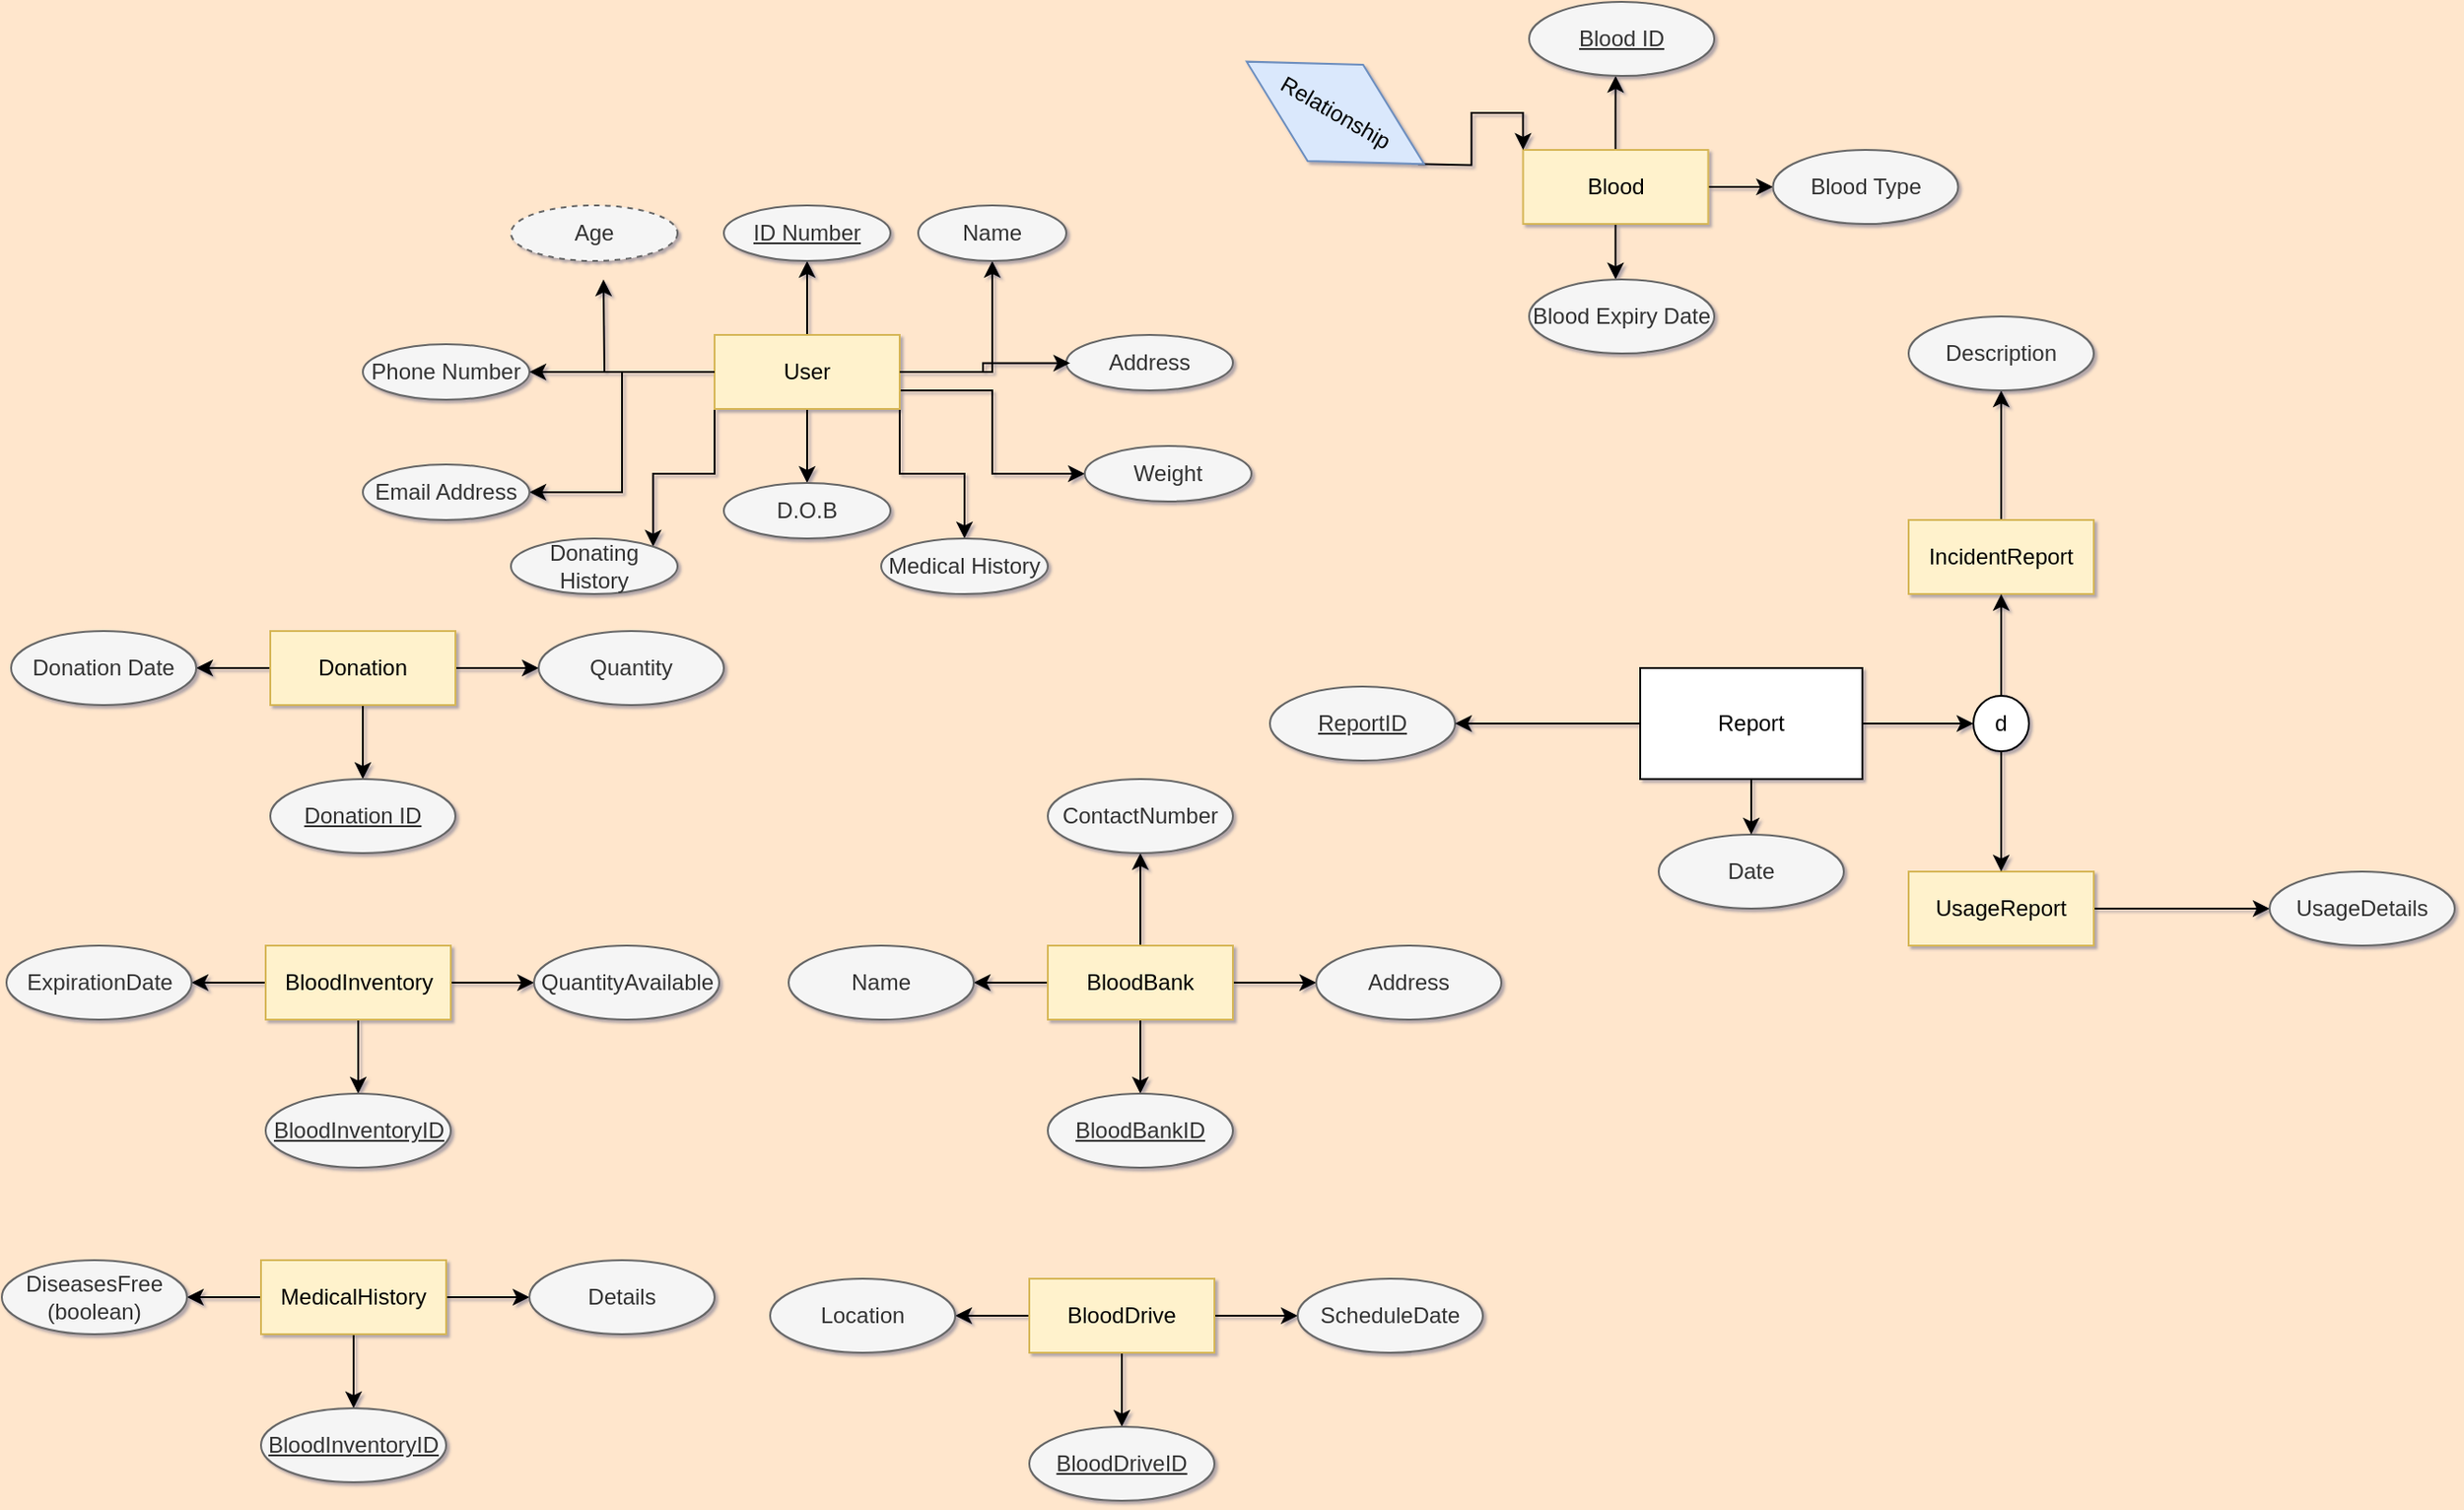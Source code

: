<mxfile version="22.0.8" type="github">
  <diagram id="R2lEEEUBdFMjLlhIrx00" name="Page-1">
    <mxGraphModel dx="1120" dy="446" grid="1" gridSize="10" guides="1" tooltips="1" connect="1" arrows="1" fold="1" page="1" pageScale="1" pageWidth="1654" pageHeight="1169" background="#FFE6CC" math="0" shadow="1" extFonts="Permanent Marker^https://fonts.googleapis.com/css?family=Permanent+Marker">
      <root>
        <mxCell id="0" />
        <mxCell id="1" parent="0" />
        <mxCell id="_rmbIt593e3uRn-yPing-3" value="" style="edgeStyle=orthogonalEdgeStyle;rounded=0;orthogonalLoop=1;jettySize=auto;html=1;" parent="1" source="_rmbIt593e3uRn-yPing-1" target="_rmbIt593e3uRn-yPing-2" edge="1">
          <mxGeometry relative="1" as="geometry" />
        </mxCell>
        <mxCell id="_rmbIt593e3uRn-yPing-5" value="" style="edgeStyle=orthogonalEdgeStyle;rounded=0;orthogonalLoop=1;jettySize=auto;html=1;" parent="1" source="_rmbIt593e3uRn-yPing-1" target="_rmbIt593e3uRn-yPing-4" edge="1">
          <mxGeometry relative="1" as="geometry" />
        </mxCell>
        <mxCell id="_rmbIt593e3uRn-yPing-9" style="edgeStyle=orthogonalEdgeStyle;rounded=0;orthogonalLoop=1;jettySize=auto;html=1;" parent="1" source="_rmbIt593e3uRn-yPing-1" edge="1">
          <mxGeometry relative="1" as="geometry">
            <mxPoint x="360" y="180" as="targetPoint" />
          </mxGeometry>
        </mxCell>
        <mxCell id="_rmbIt593e3uRn-yPing-12" value="" style="edgeStyle=orthogonalEdgeStyle;rounded=0;orthogonalLoop=1;jettySize=auto;html=1;" parent="1" source="_rmbIt593e3uRn-yPing-1" target="_rmbIt593e3uRn-yPing-11" edge="1">
          <mxGeometry relative="1" as="geometry" />
        </mxCell>
        <mxCell id="_rmbIt593e3uRn-yPing-21" style="edgeStyle=orthogonalEdgeStyle;rounded=0;orthogonalLoop=1;jettySize=auto;html=1;entryX=1;entryY=0.5;entryDx=0;entryDy=0;" parent="1" source="_rmbIt593e3uRn-yPing-1" target="_rmbIt593e3uRn-yPing-19" edge="1">
          <mxGeometry relative="1" as="geometry" />
        </mxCell>
        <mxCell id="_rmbIt593e3uRn-yPing-26" style="edgeStyle=orthogonalEdgeStyle;rounded=0;orthogonalLoop=1;jettySize=auto;html=1;exitX=1;exitY=0.75;exitDx=0;exitDy=0;entryX=0;entryY=0.5;entryDx=0;entryDy=0;" parent="1" source="_rmbIt593e3uRn-yPing-1" target="_rmbIt593e3uRn-yPing-24" edge="1">
          <mxGeometry relative="1" as="geometry" />
        </mxCell>
        <mxCell id="_rmbIt593e3uRn-yPing-29" style="edgeStyle=orthogonalEdgeStyle;rounded=0;orthogonalLoop=1;jettySize=auto;html=1;exitX=1;exitY=1;exitDx=0;exitDy=0;entryX=0.5;entryY=0;entryDx=0;entryDy=0;" parent="1" source="_rmbIt593e3uRn-yPing-1" target="_rmbIt593e3uRn-yPing-28" edge="1">
          <mxGeometry relative="1" as="geometry" />
        </mxCell>
        <mxCell id="_rmbIt593e3uRn-yPing-31" style="edgeStyle=orthogonalEdgeStyle;rounded=0;orthogonalLoop=1;jettySize=auto;html=1;exitX=0;exitY=1;exitDx=0;exitDy=0;entryX=1;entryY=0;entryDx=0;entryDy=0;" parent="1" source="_rmbIt593e3uRn-yPing-1" target="_rmbIt593e3uRn-yPing-30" edge="1">
          <mxGeometry relative="1" as="geometry" />
        </mxCell>
        <mxCell id="_rmbIt593e3uRn-yPing-1" value="User" style="whiteSpace=wrap;html=1;align=center;fillColor=#fff2cc;strokeColor=#d6b656;" parent="1" vertex="1">
          <mxGeometry x="420" y="210" width="100" height="40" as="geometry" />
        </mxCell>
        <mxCell id="_rmbIt593e3uRn-yPing-2" value="ID Number" style="ellipse;whiteSpace=wrap;html=1;align=center;fontStyle=4;fillColor=#f5f5f5;strokeColor=#666666;fontColor=#333333;" parent="1" vertex="1">
          <mxGeometry x="425" y="140" width="90" height="30" as="geometry" />
        </mxCell>
        <mxCell id="_rmbIt593e3uRn-yPing-4" value="Name" style="ellipse;whiteSpace=wrap;html=1;align=center;fillColor=#f5f5f5;strokeColor=#666666;fontColor=#333333;" parent="1" vertex="1">
          <mxGeometry x="530" y="140" width="80" height="30" as="geometry" />
        </mxCell>
        <mxCell id="_rmbIt593e3uRn-yPing-10" value="Age" style="ellipse;whiteSpace=wrap;html=1;align=center;dashed=1;fillColor=#f5f5f5;strokeColor=#666666;fontColor=#333333;" parent="1" vertex="1">
          <mxGeometry x="310" y="140" width="90" height="30" as="geometry" />
        </mxCell>
        <mxCell id="_rmbIt593e3uRn-yPing-11" value="D.O.B" style="ellipse;whiteSpace=wrap;html=1;align=center;fillColor=#f5f5f5;strokeColor=#666666;fontColor=#333333;" parent="1" vertex="1">
          <mxGeometry x="425" y="290" width="90" height="30" as="geometry" />
        </mxCell>
        <mxCell id="_rmbIt593e3uRn-yPing-13" value="Address" style="ellipse;whiteSpace=wrap;html=1;align=center;fillColor=#f5f5f5;strokeColor=#666666;fontColor=#333333;" parent="1" vertex="1">
          <mxGeometry x="610" y="210" width="90" height="30" as="geometry" />
        </mxCell>
        <mxCell id="_rmbIt593e3uRn-yPing-16" style="edgeStyle=orthogonalEdgeStyle;rounded=0;orthogonalLoop=1;jettySize=auto;html=1;entryX=0.023;entryY=0.508;entryDx=0;entryDy=0;entryPerimeter=0;" parent="1" source="_rmbIt593e3uRn-yPing-1" target="_rmbIt593e3uRn-yPing-13" edge="1">
          <mxGeometry relative="1" as="geometry" />
        </mxCell>
        <mxCell id="_rmbIt593e3uRn-yPing-17" value="Phone Number" style="ellipse;whiteSpace=wrap;html=1;align=center;fillColor=#f5f5f5;strokeColor=#666666;fontColor=#333333;" parent="1" vertex="1">
          <mxGeometry x="230" y="215" width="90" height="30" as="geometry" />
        </mxCell>
        <mxCell id="_rmbIt593e3uRn-yPing-19" value="Email Address" style="ellipse;whiteSpace=wrap;html=1;align=center;fillColor=#f5f5f5;strokeColor=#666666;fontColor=#333333;" parent="1" vertex="1">
          <mxGeometry x="230" y="280" width="90" height="30" as="geometry" />
        </mxCell>
        <mxCell id="_rmbIt593e3uRn-yPing-20" style="edgeStyle=orthogonalEdgeStyle;rounded=0;orthogonalLoop=1;jettySize=auto;html=1;exitX=0;exitY=0.5;exitDx=0;exitDy=0;entryX=1;entryY=0.5;entryDx=0;entryDy=0;" parent="1" source="_rmbIt593e3uRn-yPing-1" target="_rmbIt593e3uRn-yPing-17" edge="1">
          <mxGeometry relative="1" as="geometry" />
        </mxCell>
        <mxCell id="_rmbIt593e3uRn-yPing-24" value="Weight" style="ellipse;whiteSpace=wrap;html=1;align=center;fillColor=#f5f5f5;strokeColor=#666666;fontColor=#333333;" parent="1" vertex="1">
          <mxGeometry x="620" y="270" width="90" height="30" as="geometry" />
        </mxCell>
        <mxCell id="_rmbIt593e3uRn-yPing-28" value="Medical History" style="ellipse;whiteSpace=wrap;html=1;align=center;fillColor=#f5f5f5;strokeColor=#666666;fontColor=#333333;" parent="1" vertex="1">
          <mxGeometry x="510" y="320" width="90" height="30" as="geometry" />
        </mxCell>
        <mxCell id="_rmbIt593e3uRn-yPing-30" value="Donating History" style="ellipse;whiteSpace=wrap;html=1;align=center;fillColor=#f5f5f5;strokeColor=#666666;fontColor=#333333;" parent="1" vertex="1">
          <mxGeometry x="310" y="320" width="90" height="30" as="geometry" />
        </mxCell>
        <mxCell id="oXhnnYOH7YhfNsRerAeJ-3" value="" style="edgeStyle=orthogonalEdgeStyle;rounded=0;orthogonalLoop=1;jettySize=auto;html=1;" parent="1" source="oXhnnYOH7YhfNsRerAeJ-1" edge="1">
          <mxGeometry relative="1" as="geometry">
            <mxPoint x="906.74" y="70" as="targetPoint" />
          </mxGeometry>
        </mxCell>
        <mxCell id="oXhnnYOH7YhfNsRerAeJ-6" value="" style="edgeStyle=orthogonalEdgeStyle;rounded=0;orthogonalLoop=1;jettySize=auto;html=1;" parent="1" source="oXhnnYOH7YhfNsRerAeJ-1" target="oXhnnYOH7YhfNsRerAeJ-5" edge="1">
          <mxGeometry relative="1" as="geometry" />
        </mxCell>
        <mxCell id="oXhnnYOH7YhfNsRerAeJ-9" value="" style="edgeStyle=orthogonalEdgeStyle;rounded=0;orthogonalLoop=1;jettySize=auto;html=1;" parent="1" source="oXhnnYOH7YhfNsRerAeJ-1" edge="1">
          <mxGeometry relative="1" as="geometry">
            <mxPoint x="906.74" y="180" as="targetPoint" />
          </mxGeometry>
        </mxCell>
        <mxCell id="oXhnnYOH7YhfNsRerAeJ-1" value="Blood" style="whiteSpace=wrap;html=1;align=center;fillColor=#fff2cc;strokeColor=#d6b656;" parent="1" vertex="1">
          <mxGeometry x="856.74" y="110" width="100" height="40" as="geometry" />
        </mxCell>
        <mxCell id="oXhnnYOH7YhfNsRerAeJ-2" value="Blood ID" style="ellipse;whiteSpace=wrap;html=1;align=center;fontStyle=4;fillColor=#f5f5f5;strokeColor=#666666;fontColor=#333333;" parent="1" vertex="1">
          <mxGeometry x="860" y="30" width="100" height="40" as="geometry" />
        </mxCell>
        <mxCell id="oXhnnYOH7YhfNsRerAeJ-5" value="Blood Type" style="ellipse;whiteSpace=wrap;html=1;align=center;fillColor=#f5f5f5;strokeColor=#666666;fontColor=#333333;" parent="1" vertex="1">
          <mxGeometry x="991.74" y="110" width="100" height="40" as="geometry" />
        </mxCell>
        <mxCell id="oXhnnYOH7YhfNsRerAeJ-8" value="Blood Expiry Date" style="ellipse;whiteSpace=wrap;html=1;align=center;fillColor=#f5f5f5;strokeColor=#666666;fontColor=#333333;" parent="1" vertex="1">
          <mxGeometry x="860" y="180" width="100" height="40" as="geometry" />
        </mxCell>
        <mxCell id="oXhnnYOH7YhfNsRerAeJ-15" style="edgeStyle=orthogonalEdgeStyle;rounded=0;orthogonalLoop=1;jettySize=auto;html=1;exitX=1;exitY=0.5;exitDx=0;exitDy=0;entryX=0;entryY=0;entryDx=0;entryDy=0;" parent="1" target="oXhnnYOH7YhfNsRerAeJ-1" edge="1">
          <mxGeometry relative="1" as="geometry">
            <mxPoint x="799.997" y="117.668" as="sourcePoint" />
          </mxGeometry>
        </mxCell>
        <mxCell id="oXhnnYOH7YhfNsRerAeJ-13" value="Relationship" style="shape=rhombus;perimeter=rhombusPerimeter;whiteSpace=wrap;html=1;align=center;rotation=30;fillColor=#dae8fc;strokeColor=#6c8ebf;" parent="1" vertex="1">
          <mxGeometry x="700" y="60" width="110.67" height="60" as="geometry" />
        </mxCell>
        <mxCell id="LjBN4Qn5D7-HvQ0hQZ_H-4" style="edgeStyle=orthogonalEdgeStyle;rounded=0;orthogonalLoop=1;jettySize=auto;html=1;" parent="1" source="LjBN4Qn5D7-HvQ0hQZ_H-2" target="LjBN4Qn5D7-HvQ0hQZ_H-3" edge="1">
          <mxGeometry relative="1" as="geometry" />
        </mxCell>
        <mxCell id="LjBN4Qn5D7-HvQ0hQZ_H-8" style="edgeStyle=orthogonalEdgeStyle;rounded=0;orthogonalLoop=1;jettySize=auto;html=1;entryX=0;entryY=0.5;entryDx=0;entryDy=0;" parent="1" source="LjBN4Qn5D7-HvQ0hQZ_H-2" target="LjBN4Qn5D7-HvQ0hQZ_H-6" edge="1">
          <mxGeometry relative="1" as="geometry" />
        </mxCell>
        <mxCell id="LjBN4Qn5D7-HvQ0hQZ_H-9" style="edgeStyle=orthogonalEdgeStyle;rounded=0;orthogonalLoop=1;jettySize=auto;html=1;" parent="1" source="LjBN4Qn5D7-HvQ0hQZ_H-2" target="LjBN4Qn5D7-HvQ0hQZ_H-5" edge="1">
          <mxGeometry relative="1" as="geometry" />
        </mxCell>
        <mxCell id="LjBN4Qn5D7-HvQ0hQZ_H-2" value="Donation" style="whiteSpace=wrap;html=1;align=center;fillColor=#fff2cc;strokeColor=#d6b656;" parent="1" vertex="1">
          <mxGeometry x="180" y="370" width="100" height="40" as="geometry" />
        </mxCell>
        <mxCell id="LjBN4Qn5D7-HvQ0hQZ_H-3" value="Donation ID" style="ellipse;whiteSpace=wrap;html=1;align=center;fontStyle=4;fillColor=#f5f5f5;strokeColor=#666666;fontColor=#333333;" parent="1" vertex="1">
          <mxGeometry x="180" y="450" width="100" height="40" as="geometry" />
        </mxCell>
        <mxCell id="LjBN4Qn5D7-HvQ0hQZ_H-5" value="Donation Date" style="ellipse;whiteSpace=wrap;html=1;align=center;fillColor=#f5f5f5;strokeColor=#666666;fontColor=#333333;" parent="1" vertex="1">
          <mxGeometry x="40" y="370" width="100" height="40" as="geometry" />
        </mxCell>
        <mxCell id="LjBN4Qn5D7-HvQ0hQZ_H-6" value="Quantity" style="ellipse;whiteSpace=wrap;html=1;align=center;fillColor=#f5f5f5;strokeColor=#666666;fontColor=#333333;" parent="1" vertex="1">
          <mxGeometry x="325" y="370" width="100" height="40" as="geometry" />
        </mxCell>
        <mxCell id="LjBN4Qn5D7-HvQ0hQZ_H-15" style="edgeStyle=orthogonalEdgeStyle;rounded=0;orthogonalLoop=1;jettySize=auto;html=1;entryX=1;entryY=0.5;entryDx=0;entryDy=0;" parent="1" source="LjBN4Qn5D7-HvQ0hQZ_H-11" target="LjBN4Qn5D7-HvQ0hQZ_H-13" edge="1">
          <mxGeometry relative="1" as="geometry" />
        </mxCell>
        <mxCell id="LjBN4Qn5D7-HvQ0hQZ_H-16" style="edgeStyle=orthogonalEdgeStyle;rounded=0;orthogonalLoop=1;jettySize=auto;html=1;entryX=0;entryY=0.5;entryDx=0;entryDy=0;" parent="1" source="LjBN4Qn5D7-HvQ0hQZ_H-11" target="LjBN4Qn5D7-HvQ0hQZ_H-14" edge="1">
          <mxGeometry relative="1" as="geometry" />
        </mxCell>
        <mxCell id="LjBN4Qn5D7-HvQ0hQZ_H-17" style="edgeStyle=orthogonalEdgeStyle;rounded=0;orthogonalLoop=1;jettySize=auto;html=1;entryX=0.5;entryY=0;entryDx=0;entryDy=0;" parent="1" source="LjBN4Qn5D7-HvQ0hQZ_H-11" target="LjBN4Qn5D7-HvQ0hQZ_H-12" edge="1">
          <mxGeometry relative="1" as="geometry" />
        </mxCell>
        <mxCell id="LjBN4Qn5D7-HvQ0hQZ_H-11" value="BloodInventory" style="whiteSpace=wrap;html=1;align=center;fillColor=#fff2cc;strokeColor=#d6b656;" parent="1" vertex="1">
          <mxGeometry x="177.5" y="540" width="100" height="40" as="geometry" />
        </mxCell>
        <mxCell id="LjBN4Qn5D7-HvQ0hQZ_H-12" value="BloodInventoryID" style="ellipse;whiteSpace=wrap;html=1;align=center;fontStyle=4;fillColor=#f5f5f5;strokeColor=#666666;fontColor=#333333;" parent="1" vertex="1">
          <mxGeometry x="177.5" y="620" width="100" height="40" as="geometry" />
        </mxCell>
        <mxCell id="LjBN4Qn5D7-HvQ0hQZ_H-13" value="ExpirationDate" style="ellipse;whiteSpace=wrap;html=1;align=center;fillColor=#f5f5f5;strokeColor=#666666;fontColor=#333333;" parent="1" vertex="1">
          <mxGeometry x="37.5" y="540" width="100" height="40" as="geometry" />
        </mxCell>
        <mxCell id="LjBN4Qn5D7-HvQ0hQZ_H-14" value="QuantityAvailable" style="ellipse;whiteSpace=wrap;html=1;align=center;fillColor=#f5f5f5;strokeColor=#666666;fontColor=#333333;" parent="1" vertex="1">
          <mxGeometry x="322.5" y="540" width="100" height="40" as="geometry" />
        </mxCell>
        <mxCell id="LjBN4Qn5D7-HvQ0hQZ_H-23" style="edgeStyle=orthogonalEdgeStyle;rounded=0;orthogonalLoop=1;jettySize=auto;html=1;entryX=0.5;entryY=1;entryDx=0;entryDy=0;" parent="1" source="LjBN4Qn5D7-HvQ0hQZ_H-18" target="LjBN4Qn5D7-HvQ0hQZ_H-22" edge="1">
          <mxGeometry relative="1" as="geometry" />
        </mxCell>
        <mxCell id="LjBN4Qn5D7-HvQ0hQZ_H-24" style="edgeStyle=orthogonalEdgeStyle;rounded=0;orthogonalLoop=1;jettySize=auto;html=1;" parent="1" source="LjBN4Qn5D7-HvQ0hQZ_H-18" target="LjBN4Qn5D7-HvQ0hQZ_H-20" edge="1">
          <mxGeometry relative="1" as="geometry" />
        </mxCell>
        <mxCell id="LjBN4Qn5D7-HvQ0hQZ_H-25" style="edgeStyle=orthogonalEdgeStyle;rounded=0;orthogonalLoop=1;jettySize=auto;html=1;entryX=0.5;entryY=0;entryDx=0;entryDy=0;" parent="1" source="LjBN4Qn5D7-HvQ0hQZ_H-18" target="LjBN4Qn5D7-HvQ0hQZ_H-19" edge="1">
          <mxGeometry relative="1" as="geometry" />
        </mxCell>
        <mxCell id="LjBN4Qn5D7-HvQ0hQZ_H-26" style="edgeStyle=orthogonalEdgeStyle;rounded=0;orthogonalLoop=1;jettySize=auto;html=1;entryX=0;entryY=0.5;entryDx=0;entryDy=0;" parent="1" source="LjBN4Qn5D7-HvQ0hQZ_H-18" target="LjBN4Qn5D7-HvQ0hQZ_H-21" edge="1">
          <mxGeometry relative="1" as="geometry" />
        </mxCell>
        <mxCell id="LjBN4Qn5D7-HvQ0hQZ_H-18" value="BloodBank" style="whiteSpace=wrap;html=1;align=center;fillColor=#fff2cc;strokeColor=#d6b656;" parent="1" vertex="1">
          <mxGeometry x="600" y="540" width="100" height="40" as="geometry" />
        </mxCell>
        <mxCell id="LjBN4Qn5D7-HvQ0hQZ_H-19" value="BloodBankID " style="ellipse;whiteSpace=wrap;html=1;align=center;fontStyle=4;fillColor=#f5f5f5;strokeColor=#666666;fontColor=#333333;" parent="1" vertex="1">
          <mxGeometry x="600" y="620" width="100" height="40" as="geometry" />
        </mxCell>
        <mxCell id="LjBN4Qn5D7-HvQ0hQZ_H-20" value="Name" style="ellipse;whiteSpace=wrap;html=1;align=center;fillColor=#f5f5f5;strokeColor=#666666;fontColor=#333333;" parent="1" vertex="1">
          <mxGeometry x="460" y="540" width="100" height="40" as="geometry" />
        </mxCell>
        <mxCell id="LjBN4Qn5D7-HvQ0hQZ_H-21" value="Address" style="ellipse;whiteSpace=wrap;html=1;align=center;fillColor=#f5f5f5;strokeColor=#666666;fontColor=#333333;" parent="1" vertex="1">
          <mxGeometry x="745" y="540" width="100" height="40" as="geometry" />
        </mxCell>
        <mxCell id="LjBN4Qn5D7-HvQ0hQZ_H-22" value="ContactNumber" style="ellipse;whiteSpace=wrap;html=1;align=center;fillColor=#f5f5f5;strokeColor=#666666;fontColor=#333333;" parent="1" vertex="1">
          <mxGeometry x="600" y="450" width="100" height="40" as="geometry" />
        </mxCell>
        <mxCell id="LjBN4Qn5D7-HvQ0hQZ_H-33" style="edgeStyle=orthogonalEdgeStyle;rounded=0;orthogonalLoop=1;jettySize=auto;html=1;entryX=1;entryY=0.5;entryDx=0;entryDy=0;" parent="1" source="LjBN4Qn5D7-HvQ0hQZ_H-36" target="LjBN4Qn5D7-HvQ0hQZ_H-38" edge="1">
          <mxGeometry relative="1" as="geometry" />
        </mxCell>
        <mxCell id="LjBN4Qn5D7-HvQ0hQZ_H-34" style="edgeStyle=orthogonalEdgeStyle;rounded=0;orthogonalLoop=1;jettySize=auto;html=1;entryX=0;entryY=0.5;entryDx=0;entryDy=0;" parent="1" source="LjBN4Qn5D7-HvQ0hQZ_H-36" target="LjBN4Qn5D7-HvQ0hQZ_H-39" edge="1">
          <mxGeometry relative="1" as="geometry" />
        </mxCell>
        <mxCell id="LjBN4Qn5D7-HvQ0hQZ_H-35" style="edgeStyle=orthogonalEdgeStyle;rounded=0;orthogonalLoop=1;jettySize=auto;html=1;entryX=0.5;entryY=0;entryDx=0;entryDy=0;" parent="1" source="LjBN4Qn5D7-HvQ0hQZ_H-36" target="LjBN4Qn5D7-HvQ0hQZ_H-37" edge="1">
          <mxGeometry relative="1" as="geometry" />
        </mxCell>
        <mxCell id="LjBN4Qn5D7-HvQ0hQZ_H-36" value="MedicalHistory" style="whiteSpace=wrap;html=1;align=center;fillColor=#fff2cc;strokeColor=#d6b656;" parent="1" vertex="1">
          <mxGeometry x="175" y="710" width="100" height="40" as="geometry" />
        </mxCell>
        <mxCell id="LjBN4Qn5D7-HvQ0hQZ_H-37" value="BloodInventoryID" style="ellipse;whiteSpace=wrap;html=1;align=center;fontStyle=4;fillColor=#f5f5f5;strokeColor=#666666;fontColor=#333333;" parent="1" vertex="1">
          <mxGeometry x="175" y="790" width="100" height="40" as="geometry" />
        </mxCell>
        <mxCell id="LjBN4Qn5D7-HvQ0hQZ_H-38" value="DiseasesFree (boolean)" style="ellipse;whiteSpace=wrap;html=1;align=center;fillColor=#f5f5f5;strokeColor=#666666;fontColor=#333333;" parent="1" vertex="1">
          <mxGeometry x="35" y="710" width="100" height="40" as="geometry" />
        </mxCell>
        <mxCell id="LjBN4Qn5D7-HvQ0hQZ_H-39" value="Details" style="ellipse;whiteSpace=wrap;html=1;align=center;fillColor=#f5f5f5;strokeColor=#666666;fontColor=#333333;" parent="1" vertex="1">
          <mxGeometry x="320" y="710" width="100" height="40" as="geometry" />
        </mxCell>
        <mxCell id="LjBN4Qn5D7-HvQ0hQZ_H-40" style="edgeStyle=orthogonalEdgeStyle;rounded=0;orthogonalLoop=1;jettySize=auto;html=1;entryX=1;entryY=0.5;entryDx=0;entryDy=0;" parent="1" source="LjBN4Qn5D7-HvQ0hQZ_H-43" target="LjBN4Qn5D7-HvQ0hQZ_H-45" edge="1">
          <mxGeometry relative="1" as="geometry" />
        </mxCell>
        <mxCell id="LjBN4Qn5D7-HvQ0hQZ_H-41" style="edgeStyle=orthogonalEdgeStyle;rounded=0;orthogonalLoop=1;jettySize=auto;html=1;entryX=0;entryY=0.5;entryDx=0;entryDy=0;" parent="1" source="LjBN4Qn5D7-HvQ0hQZ_H-43" target="LjBN4Qn5D7-HvQ0hQZ_H-46" edge="1">
          <mxGeometry relative="1" as="geometry" />
        </mxCell>
        <mxCell id="LjBN4Qn5D7-HvQ0hQZ_H-42" style="edgeStyle=orthogonalEdgeStyle;rounded=0;orthogonalLoop=1;jettySize=auto;html=1;entryX=0.5;entryY=0;entryDx=0;entryDy=0;" parent="1" source="LjBN4Qn5D7-HvQ0hQZ_H-43" target="LjBN4Qn5D7-HvQ0hQZ_H-44" edge="1">
          <mxGeometry relative="1" as="geometry" />
        </mxCell>
        <mxCell id="LjBN4Qn5D7-HvQ0hQZ_H-43" value="BloodDrive" style="whiteSpace=wrap;html=1;align=center;fillColor=#fff2cc;strokeColor=#d6b656;" parent="1" vertex="1">
          <mxGeometry x="590" y="720" width="100" height="40" as="geometry" />
        </mxCell>
        <mxCell id="LjBN4Qn5D7-HvQ0hQZ_H-44" value="BloodDriveID" style="ellipse;whiteSpace=wrap;html=1;align=center;fontStyle=4;fillColor=#f5f5f5;strokeColor=#666666;fontColor=#333333;" parent="1" vertex="1">
          <mxGeometry x="590" y="800" width="100" height="40" as="geometry" />
        </mxCell>
        <mxCell id="LjBN4Qn5D7-HvQ0hQZ_H-45" value="Location" style="ellipse;whiteSpace=wrap;html=1;align=center;fillColor=#f5f5f5;strokeColor=#666666;fontColor=#333333;" parent="1" vertex="1">
          <mxGeometry x="450" y="720" width="100" height="40" as="geometry" />
        </mxCell>
        <mxCell id="LjBN4Qn5D7-HvQ0hQZ_H-46" value="ScheduleDate" style="ellipse;whiteSpace=wrap;html=1;align=center;fillColor=#f5f5f5;strokeColor=#666666;fontColor=#333333;" parent="1" vertex="1">
          <mxGeometry x="735" y="720" width="100" height="40" as="geometry" />
        </mxCell>
        <mxCell id="AMj3o4mjBAUH1Wynp_XB-9" style="edgeStyle=orthogonalEdgeStyle;rounded=0;orthogonalLoop=1;jettySize=auto;html=1;exitX=0.5;exitY=0;exitDx=0;exitDy=0;entryX=0.5;entryY=1;entryDx=0;entryDy=0;" edge="1" parent="1" source="LjBN4Qn5D7-HvQ0hQZ_H-50" target="LjBN4Qn5D7-HvQ0hQZ_H-52">
          <mxGeometry relative="1" as="geometry" />
        </mxCell>
        <mxCell id="LjBN4Qn5D7-HvQ0hQZ_H-50" value="IncidentReport" style="whiteSpace=wrap;html=1;align=center;fillColor=#fff2cc;strokeColor=#d6b656;" parent="1" vertex="1">
          <mxGeometry x="1065" y="310" width="100" height="40" as="geometry" />
        </mxCell>
        <mxCell id="LjBN4Qn5D7-HvQ0hQZ_H-51" value="ReportID" style="ellipse;whiteSpace=wrap;html=1;align=center;fontStyle=4;fillColor=#f5f5f5;strokeColor=#666666;fontColor=#333333;" parent="1" vertex="1">
          <mxGeometry x="720" y="400" width="100" height="40" as="geometry" />
        </mxCell>
        <mxCell id="LjBN4Qn5D7-HvQ0hQZ_H-52" value="Description" style="ellipse;whiteSpace=wrap;html=1;align=center;fillColor=#f5f5f5;strokeColor=#666666;fontColor=#333333;" parent="1" vertex="1">
          <mxGeometry x="1065" y="200" width="100" height="40" as="geometry" />
        </mxCell>
        <mxCell id="LjBN4Qn5D7-HvQ0hQZ_H-55" style="edgeStyle=orthogonalEdgeStyle;rounded=0;orthogonalLoop=1;jettySize=auto;html=1;entryX=0;entryY=0.5;entryDx=0;entryDy=0;" parent="1" source="LjBN4Qn5D7-HvQ0hQZ_H-57" target="LjBN4Qn5D7-HvQ0hQZ_H-60" edge="1">
          <mxGeometry relative="1" as="geometry" />
        </mxCell>
        <mxCell id="LjBN4Qn5D7-HvQ0hQZ_H-57" value="UsageReport" style="whiteSpace=wrap;html=1;align=center;fillColor=#fff2cc;strokeColor=#d6b656;" parent="1" vertex="1">
          <mxGeometry x="1065" y="500" width="100" height="40" as="geometry" />
        </mxCell>
        <mxCell id="LjBN4Qn5D7-HvQ0hQZ_H-59" value="Date" style="ellipse;whiteSpace=wrap;html=1;align=center;fillColor=#f5f5f5;strokeColor=#666666;fontColor=#333333;" parent="1" vertex="1">
          <mxGeometry x="930" y="480" width="100" height="40" as="geometry" />
        </mxCell>
        <mxCell id="LjBN4Qn5D7-HvQ0hQZ_H-60" value="UsageDetails" style="ellipse;whiteSpace=wrap;html=1;align=center;fillColor=#f5f5f5;strokeColor=#666666;fontColor=#333333;" parent="1" vertex="1">
          <mxGeometry x="1260" y="500" width="100" height="40" as="geometry" />
        </mxCell>
        <mxCell id="AMj3o4mjBAUH1Wynp_XB-3" value="" style="edgeStyle=orthogonalEdgeStyle;rounded=0;orthogonalLoop=1;jettySize=auto;html=1;" edge="1" parent="1" source="AMj3o4mjBAUH1Wynp_XB-1" target="LjBN4Qn5D7-HvQ0hQZ_H-59">
          <mxGeometry relative="1" as="geometry" />
        </mxCell>
        <mxCell id="AMj3o4mjBAUH1Wynp_XB-4" style="edgeStyle=orthogonalEdgeStyle;rounded=0;orthogonalLoop=1;jettySize=auto;html=1;exitX=0;exitY=0.5;exitDx=0;exitDy=0;entryX=1;entryY=0.5;entryDx=0;entryDy=0;" edge="1" parent="1" source="AMj3o4mjBAUH1Wynp_XB-1" target="LjBN4Qn5D7-HvQ0hQZ_H-51">
          <mxGeometry relative="1" as="geometry" />
        </mxCell>
        <mxCell id="AMj3o4mjBAUH1Wynp_XB-5" style="edgeStyle=orthogonalEdgeStyle;rounded=0;orthogonalLoop=1;jettySize=auto;html=1;exitX=1;exitY=0.5;exitDx=0;exitDy=0;" edge="1" parent="1" source="AMj3o4mjBAUH1Wynp_XB-1" target="AMj3o4mjBAUH1Wynp_XB-6">
          <mxGeometry relative="1" as="geometry">
            <mxPoint x="1100" y="420" as="targetPoint" />
          </mxGeometry>
        </mxCell>
        <mxCell id="AMj3o4mjBAUH1Wynp_XB-1" value="Report" style="rounded=0;whiteSpace=wrap;html=1;" vertex="1" parent="1">
          <mxGeometry x="920" y="390" width="120" height="60" as="geometry" />
        </mxCell>
        <mxCell id="AMj3o4mjBAUH1Wynp_XB-7" style="edgeStyle=orthogonalEdgeStyle;rounded=0;orthogonalLoop=1;jettySize=auto;html=1;exitX=0.5;exitY=1;exitDx=0;exitDy=0;entryX=0.5;entryY=0;entryDx=0;entryDy=0;" edge="1" parent="1" source="AMj3o4mjBAUH1Wynp_XB-6" target="LjBN4Qn5D7-HvQ0hQZ_H-57">
          <mxGeometry relative="1" as="geometry" />
        </mxCell>
        <mxCell id="AMj3o4mjBAUH1Wynp_XB-8" style="edgeStyle=orthogonalEdgeStyle;rounded=0;orthogonalLoop=1;jettySize=auto;html=1;exitX=0.5;exitY=0;exitDx=0;exitDy=0;entryX=0.5;entryY=1;entryDx=0;entryDy=0;" edge="1" parent="1" source="AMj3o4mjBAUH1Wynp_XB-6" target="LjBN4Qn5D7-HvQ0hQZ_H-50">
          <mxGeometry relative="1" as="geometry" />
        </mxCell>
        <mxCell id="AMj3o4mjBAUH1Wynp_XB-6" value="d" style="ellipse;whiteSpace=wrap;html=1;" vertex="1" parent="1">
          <mxGeometry x="1100" y="405" width="30" height="30" as="geometry" />
        </mxCell>
      </root>
    </mxGraphModel>
  </diagram>
</mxfile>
